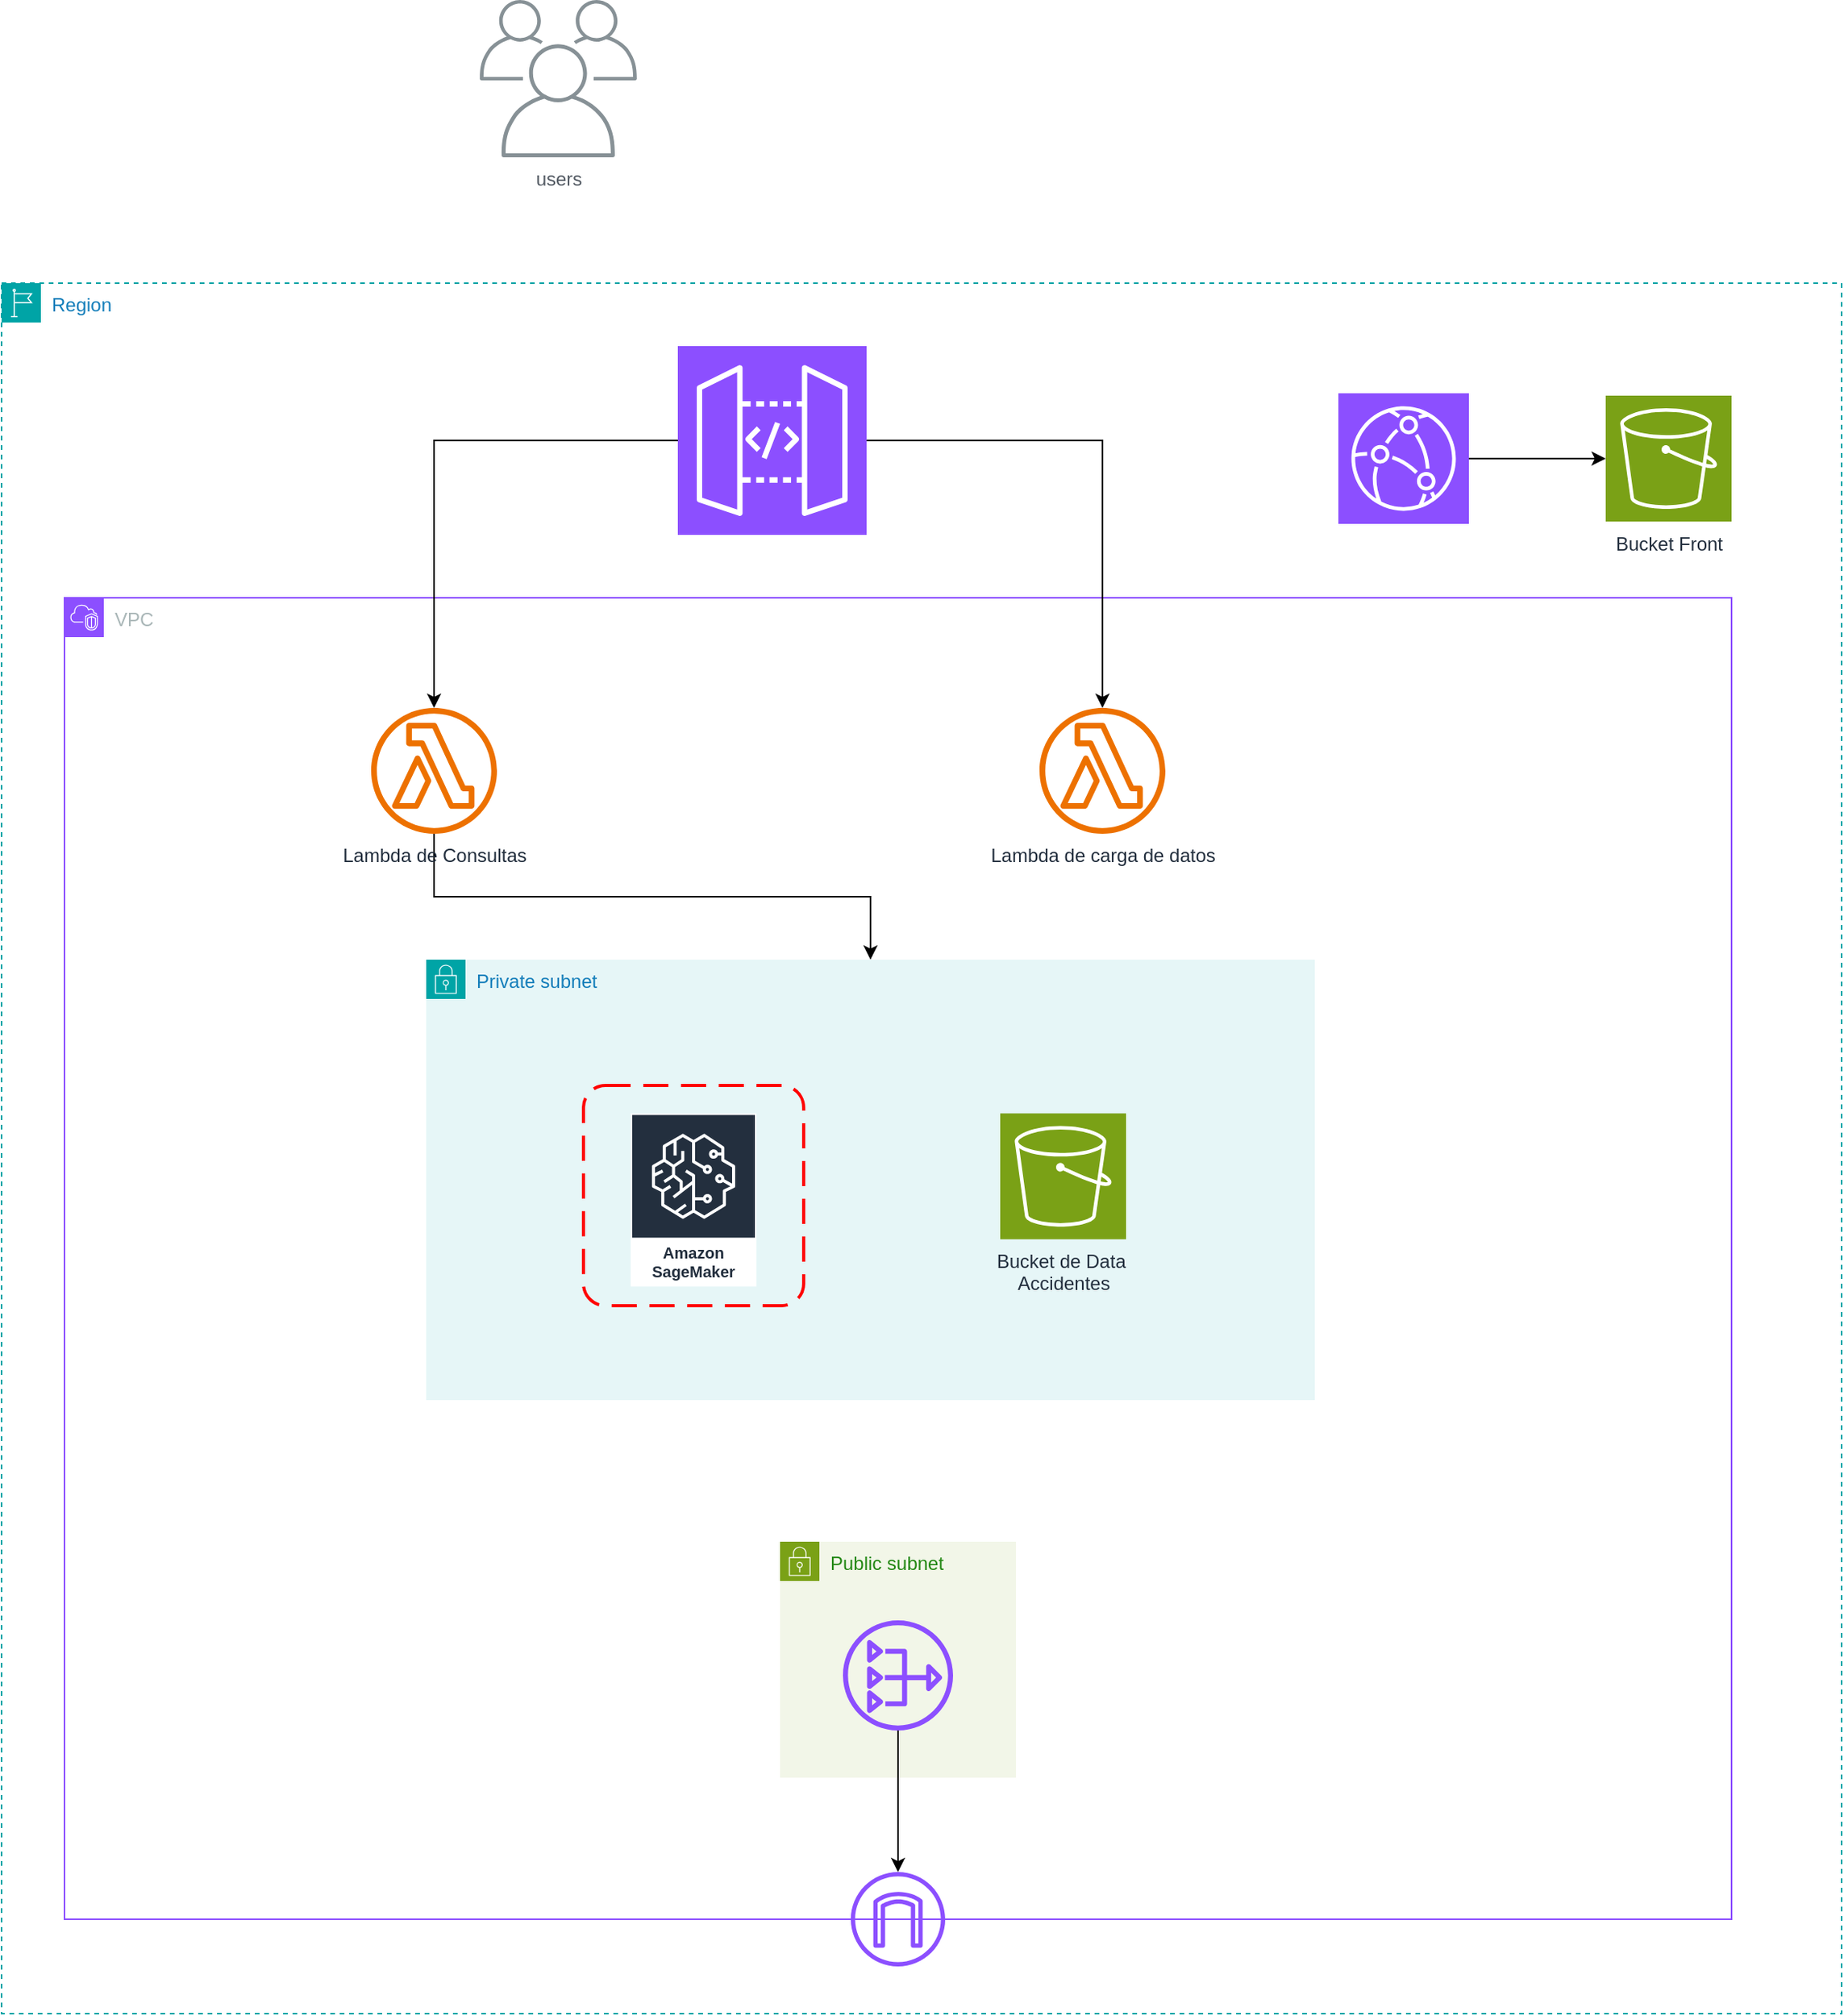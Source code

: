 <mxfile version="26.2.8">
  <diagram name="Página-1" id="7zUxZMJrBuJeWkbXy5ez">
    <mxGraphModel dx="1680" dy="2083" grid="1" gridSize="10" guides="1" tooltips="1" connect="1" arrows="1" fold="1" page="1" pageScale="1" pageWidth="827" pageHeight="1169" math="0" shadow="0">
      <root>
        <mxCell id="0" />
        <mxCell id="1" parent="0" />
        <mxCell id="2L0Wouq-ZZpo0qAsjQZg-6" value="Region" style="points=[[0,0],[0.25,0],[0.5,0],[0.75,0],[1,0],[1,0.25],[1,0.5],[1,0.75],[1,1],[0.75,1],[0.5,1],[0.25,1],[0,1],[0,0.75],[0,0.5],[0,0.25]];outlineConnect=0;gradientColor=none;html=1;whiteSpace=wrap;fontSize=12;fontStyle=0;container=1;pointerEvents=0;collapsible=0;recursiveResize=0;shape=mxgraph.aws4.group;grIcon=mxgraph.aws4.group_region;strokeColor=#00A4A6;fillColor=none;verticalAlign=top;align=left;spacingLeft=30;fontColor=#147EBA;dashed=1;" parent="1" vertex="1">
          <mxGeometry x="110" y="-880" width="1170" height="1100" as="geometry" />
        </mxCell>
        <mxCell id="2L0Wouq-ZZpo0qAsjQZg-5" value="VPC" style="points=[[0,0],[0.25,0],[0.5,0],[0.75,0],[1,0],[1,0.25],[1,0.5],[1,0.75],[1,1],[0.75,1],[0.5,1],[0.25,1],[0,1],[0,0.75],[0,0.5],[0,0.25]];outlineConnect=0;gradientColor=none;html=1;whiteSpace=wrap;fontSize=12;fontStyle=0;container=1;pointerEvents=0;collapsible=0;recursiveResize=0;shape=mxgraph.aws4.group;grIcon=mxgraph.aws4.group_vpc2;strokeColor=#8C4FFF;fillColor=none;verticalAlign=top;align=left;spacingLeft=30;fontColor=#AAB7B8;dashed=0;" parent="2L0Wouq-ZZpo0qAsjQZg-6" vertex="1">
          <mxGeometry x="40" y="200" width="1060" height="840" as="geometry" />
        </mxCell>
        <mxCell id="2L0Wouq-ZZpo0qAsjQZg-7" value="Private subnet" style="points=[[0,0],[0.25,0],[0.5,0],[0.75,0],[1,0],[1,0.25],[1,0.5],[1,0.75],[1,1],[0.75,1],[0.5,1],[0.25,1],[0,1],[0,0.75],[0,0.5],[0,0.25]];outlineConnect=0;gradientColor=none;html=1;whiteSpace=wrap;fontSize=12;fontStyle=0;container=1;pointerEvents=0;collapsible=0;recursiveResize=0;shape=mxgraph.aws4.group;grIcon=mxgraph.aws4.group_security_group;grStroke=0;strokeColor=#00A4A6;fillColor=#E6F6F7;verticalAlign=top;align=left;spacingLeft=30;fontColor=#147EBA;dashed=0;" parent="2L0Wouq-ZZpo0qAsjQZg-5" vertex="1">
          <mxGeometry x="230" y="230" width="565" height="280" as="geometry" />
        </mxCell>
        <mxCell id="2L0Wouq-ZZpo0qAsjQZg-20" value="" style="rounded=1;arcSize=10;dashed=1;strokeColor=#ff0000;fillColor=none;gradientColor=none;dashPattern=8 4;strokeWidth=2;" parent="2L0Wouq-ZZpo0qAsjQZg-7" vertex="1">
          <mxGeometry x="100" y="80" width="140" height="140" as="geometry" />
        </mxCell>
        <mxCell id="2L0Wouq-ZZpo0qAsjQZg-21" value="Amazon SageMaker" style="sketch=0;outlineConnect=0;fontColor=#232F3E;gradientColor=none;strokeColor=#ffffff;fillColor=#232F3E;dashed=0;verticalLabelPosition=middle;verticalAlign=bottom;align=center;html=1;whiteSpace=wrap;fontSize=10;fontStyle=1;spacing=3;shape=mxgraph.aws4.productIcon;prIcon=mxgraph.aws4.sagemaker;" parent="2L0Wouq-ZZpo0qAsjQZg-7" vertex="1">
          <mxGeometry x="130" y="97.75" width="80" height="110" as="geometry" />
        </mxCell>
        <mxCell id="2L0Wouq-ZZpo0qAsjQZg-25" value="Bucket de Data&amp;nbsp;&lt;div&gt;Accidentes&lt;/div&gt;" style="sketch=0;points=[[0,0,0],[0.25,0,0],[0.5,0,0],[0.75,0,0],[1,0,0],[0,1,0],[0.25,1,0],[0.5,1,0],[0.75,1,0],[1,1,0],[0,0.25,0],[0,0.5,0],[0,0.75,0],[1,0.25,0],[1,0.5,0],[1,0.75,0]];outlineConnect=0;fontColor=#232F3E;fillColor=#7AA116;strokeColor=#ffffff;dashed=0;verticalLabelPosition=bottom;verticalAlign=top;align=center;html=1;fontSize=12;fontStyle=0;aspect=fixed;shape=mxgraph.aws4.resourceIcon;resIcon=mxgraph.aws4.s3;" parent="2L0Wouq-ZZpo0qAsjQZg-7" vertex="1">
          <mxGeometry x="365" y="97.75" width="80" height="80" as="geometry" />
        </mxCell>
        <mxCell id="2L0Wouq-ZZpo0qAsjQZg-8" value="Public subnet" style="points=[[0,0],[0.25,0],[0.5,0],[0.75,0],[1,0],[1,0.25],[1,0.5],[1,0.75],[1,1],[0.75,1],[0.5,1],[0.25,1],[0,1],[0,0.75],[0,0.5],[0,0.25]];outlineConnect=0;gradientColor=none;html=1;whiteSpace=wrap;fontSize=12;fontStyle=0;container=1;pointerEvents=0;collapsible=0;recursiveResize=0;shape=mxgraph.aws4.group;grIcon=mxgraph.aws4.group_security_group;grStroke=0;strokeColor=#7AA116;fillColor=#F2F6E8;verticalAlign=top;align=left;spacingLeft=30;fontColor=#248814;dashed=0;" parent="2L0Wouq-ZZpo0qAsjQZg-5" vertex="1">
          <mxGeometry x="455" y="600" width="150" height="150" as="geometry" />
        </mxCell>
        <mxCell id="2L0Wouq-ZZpo0qAsjQZg-11" value="" style="sketch=0;outlineConnect=0;fontColor=#232F3E;gradientColor=none;fillColor=#8C4FFF;strokeColor=none;dashed=0;verticalLabelPosition=bottom;verticalAlign=top;align=center;html=1;fontSize=12;fontStyle=0;aspect=fixed;pointerEvents=1;shape=mxgraph.aws4.nat_gateway;" parent="2L0Wouq-ZZpo0qAsjQZg-8" vertex="1">
          <mxGeometry x="40" y="50" width="70" height="70" as="geometry" />
        </mxCell>
        <mxCell id="TNZuNi8cJkDnf0n_y3eP-9" style="edgeStyle=orthogonalEdgeStyle;rounded=0;orthogonalLoop=1;jettySize=auto;html=1;" edge="1" parent="2L0Wouq-ZZpo0qAsjQZg-5" source="2L0Wouq-ZZpo0qAsjQZg-22" target="2L0Wouq-ZZpo0qAsjQZg-7">
          <mxGeometry relative="1" as="geometry" />
        </mxCell>
        <mxCell id="2L0Wouq-ZZpo0qAsjQZg-22" value="Lambda de Consultas&lt;div&gt;&lt;br&gt;&lt;/div&gt;" style="sketch=0;outlineConnect=0;fontColor=#232F3E;gradientColor=none;fillColor=#ED7100;strokeColor=none;dashed=0;verticalLabelPosition=bottom;verticalAlign=top;align=center;html=1;fontSize=12;fontStyle=0;aspect=fixed;pointerEvents=1;shape=mxgraph.aws4.lambda_function;" parent="2L0Wouq-ZZpo0qAsjQZg-5" vertex="1">
          <mxGeometry x="195" y="70" width="80" height="80" as="geometry" />
        </mxCell>
        <mxCell id="2L0Wouq-ZZpo0qAsjQZg-23" value="Lambda de carga de datos" style="sketch=0;outlineConnect=0;fontColor=#232F3E;gradientColor=none;fillColor=#ED7100;strokeColor=none;dashed=0;verticalLabelPosition=bottom;verticalAlign=top;align=center;html=1;fontSize=12;fontStyle=0;aspect=fixed;pointerEvents=1;shape=mxgraph.aws4.lambda_function;" parent="2L0Wouq-ZZpo0qAsjQZg-5" vertex="1">
          <mxGeometry x="620" y="70" width="80" height="80" as="geometry" />
        </mxCell>
        <mxCell id="2L0Wouq-ZZpo0qAsjQZg-12" value="" style="sketch=0;outlineConnect=0;fontColor=#232F3E;gradientColor=none;fillColor=#8C4FFF;strokeColor=none;dashed=0;verticalLabelPosition=bottom;verticalAlign=top;align=center;html=1;fontSize=12;fontStyle=0;aspect=fixed;pointerEvents=1;shape=mxgraph.aws4.internet_gateway;" parent="2L0Wouq-ZZpo0qAsjQZg-6" vertex="1">
          <mxGeometry x="540" y="1010" width="60" height="60" as="geometry" />
        </mxCell>
        <mxCell id="TNZuNi8cJkDnf0n_y3eP-7" style="edgeStyle=orthogonalEdgeStyle;rounded=0;orthogonalLoop=1;jettySize=auto;html=1;" edge="1" parent="2L0Wouq-ZZpo0qAsjQZg-6" source="2L0Wouq-ZZpo0qAsjQZg-26" target="2L0Wouq-ZZpo0qAsjQZg-23">
          <mxGeometry relative="1" as="geometry" />
        </mxCell>
        <mxCell id="TNZuNi8cJkDnf0n_y3eP-8" style="edgeStyle=orthogonalEdgeStyle;rounded=0;orthogonalLoop=1;jettySize=auto;html=1;" edge="1" parent="2L0Wouq-ZZpo0qAsjQZg-6" source="2L0Wouq-ZZpo0qAsjQZg-26" target="2L0Wouq-ZZpo0qAsjQZg-22">
          <mxGeometry relative="1" as="geometry" />
        </mxCell>
        <mxCell id="2L0Wouq-ZZpo0qAsjQZg-26" value="" style="sketch=0;points=[[0,0,0],[0.25,0,0],[0.5,0,0],[0.75,0,0],[1,0,0],[0,1,0],[0.25,1,0],[0.5,1,0],[0.75,1,0],[1,1,0],[0,0.25,0],[0,0.5,0],[0,0.75,0],[1,0.25,0],[1,0.5,0],[1,0.75,0]];outlineConnect=0;fontColor=#232F3E;fillColor=#8C4FFF;strokeColor=#ffffff;dashed=0;verticalLabelPosition=bottom;verticalAlign=top;align=center;html=1;fontSize=12;fontStyle=0;aspect=fixed;shape=mxgraph.aws4.resourceIcon;resIcon=mxgraph.aws4.api_gateway;" parent="2L0Wouq-ZZpo0qAsjQZg-6" vertex="1">
          <mxGeometry x="430" y="40" width="120" height="120" as="geometry" />
        </mxCell>
        <mxCell id="TNZuNi8cJkDnf0n_y3eP-16" style="edgeStyle=orthogonalEdgeStyle;rounded=0;orthogonalLoop=1;jettySize=auto;html=1;" edge="1" parent="2L0Wouq-ZZpo0qAsjQZg-6" source="TNZuNi8cJkDnf0n_y3eP-12" target="2L0Wouq-ZZpo0qAsjQZg-24">
          <mxGeometry relative="1" as="geometry" />
        </mxCell>
        <mxCell id="TNZuNi8cJkDnf0n_y3eP-12" value="" style="sketch=0;points=[[0,0,0],[0.25,0,0],[0.5,0,0],[0.75,0,0],[1,0,0],[0,1,0],[0.25,1,0],[0.5,1,0],[0.75,1,0],[1,1,0],[0,0.25,0],[0,0.5,0],[0,0.75,0],[1,0.25,0],[1,0.5,0],[1,0.75,0]];outlineConnect=0;fontColor=#232F3E;fillColor=#8C4FFF;strokeColor=#ffffff;dashed=0;verticalLabelPosition=bottom;verticalAlign=top;align=center;html=1;fontSize=12;fontStyle=0;aspect=fixed;shape=mxgraph.aws4.resourceIcon;resIcon=mxgraph.aws4.cloudfront;" vertex="1" parent="2L0Wouq-ZZpo0qAsjQZg-6">
          <mxGeometry x="850" y="70" width="83" height="83" as="geometry" />
        </mxCell>
        <mxCell id="TNZuNi8cJkDnf0n_y3eP-15" style="edgeStyle=orthogonalEdgeStyle;rounded=0;orthogonalLoop=1;jettySize=auto;html=1;" edge="1" parent="2L0Wouq-ZZpo0qAsjQZg-6" source="2L0Wouq-ZZpo0qAsjQZg-11" target="2L0Wouq-ZZpo0qAsjQZg-12">
          <mxGeometry relative="1" as="geometry" />
        </mxCell>
        <mxCell id="2L0Wouq-ZZpo0qAsjQZg-24" value="Bucket Front&lt;div&gt;&lt;br&gt;&lt;/div&gt;" style="sketch=0;points=[[0,0,0],[0.25,0,0],[0.5,0,0],[0.75,0,0],[1,0,0],[0,1,0],[0.25,1,0],[0.5,1,0],[0.75,1,0],[1,1,0],[0,0.25,0],[0,0.5,0],[0,0.75,0],[1,0.25,0],[1,0.5,0],[1,0.75,0]];outlineConnect=0;fontColor=#232F3E;fillColor=#7AA116;strokeColor=#ffffff;dashed=0;verticalLabelPosition=bottom;verticalAlign=top;align=center;html=1;fontSize=12;fontStyle=0;aspect=fixed;shape=mxgraph.aws4.resourceIcon;resIcon=mxgraph.aws4.s3;" parent="2L0Wouq-ZZpo0qAsjQZg-6" vertex="1">
          <mxGeometry x="1020" y="71.5" width="80" height="80" as="geometry" />
        </mxCell>
        <mxCell id="2L0Wouq-ZZpo0qAsjQZg-27" value="users" style="sketch=0;outlineConnect=0;gradientColor=none;fontColor=#545B64;strokeColor=none;fillColor=#879196;dashed=0;verticalLabelPosition=bottom;verticalAlign=top;align=center;html=1;fontSize=12;fontStyle=0;aspect=fixed;shape=mxgraph.aws4.illustration_users;pointerEvents=1" parent="1" vertex="1">
          <mxGeometry x="414" y="-1060" width="100" height="100" as="geometry" />
        </mxCell>
      </root>
    </mxGraphModel>
  </diagram>
</mxfile>
